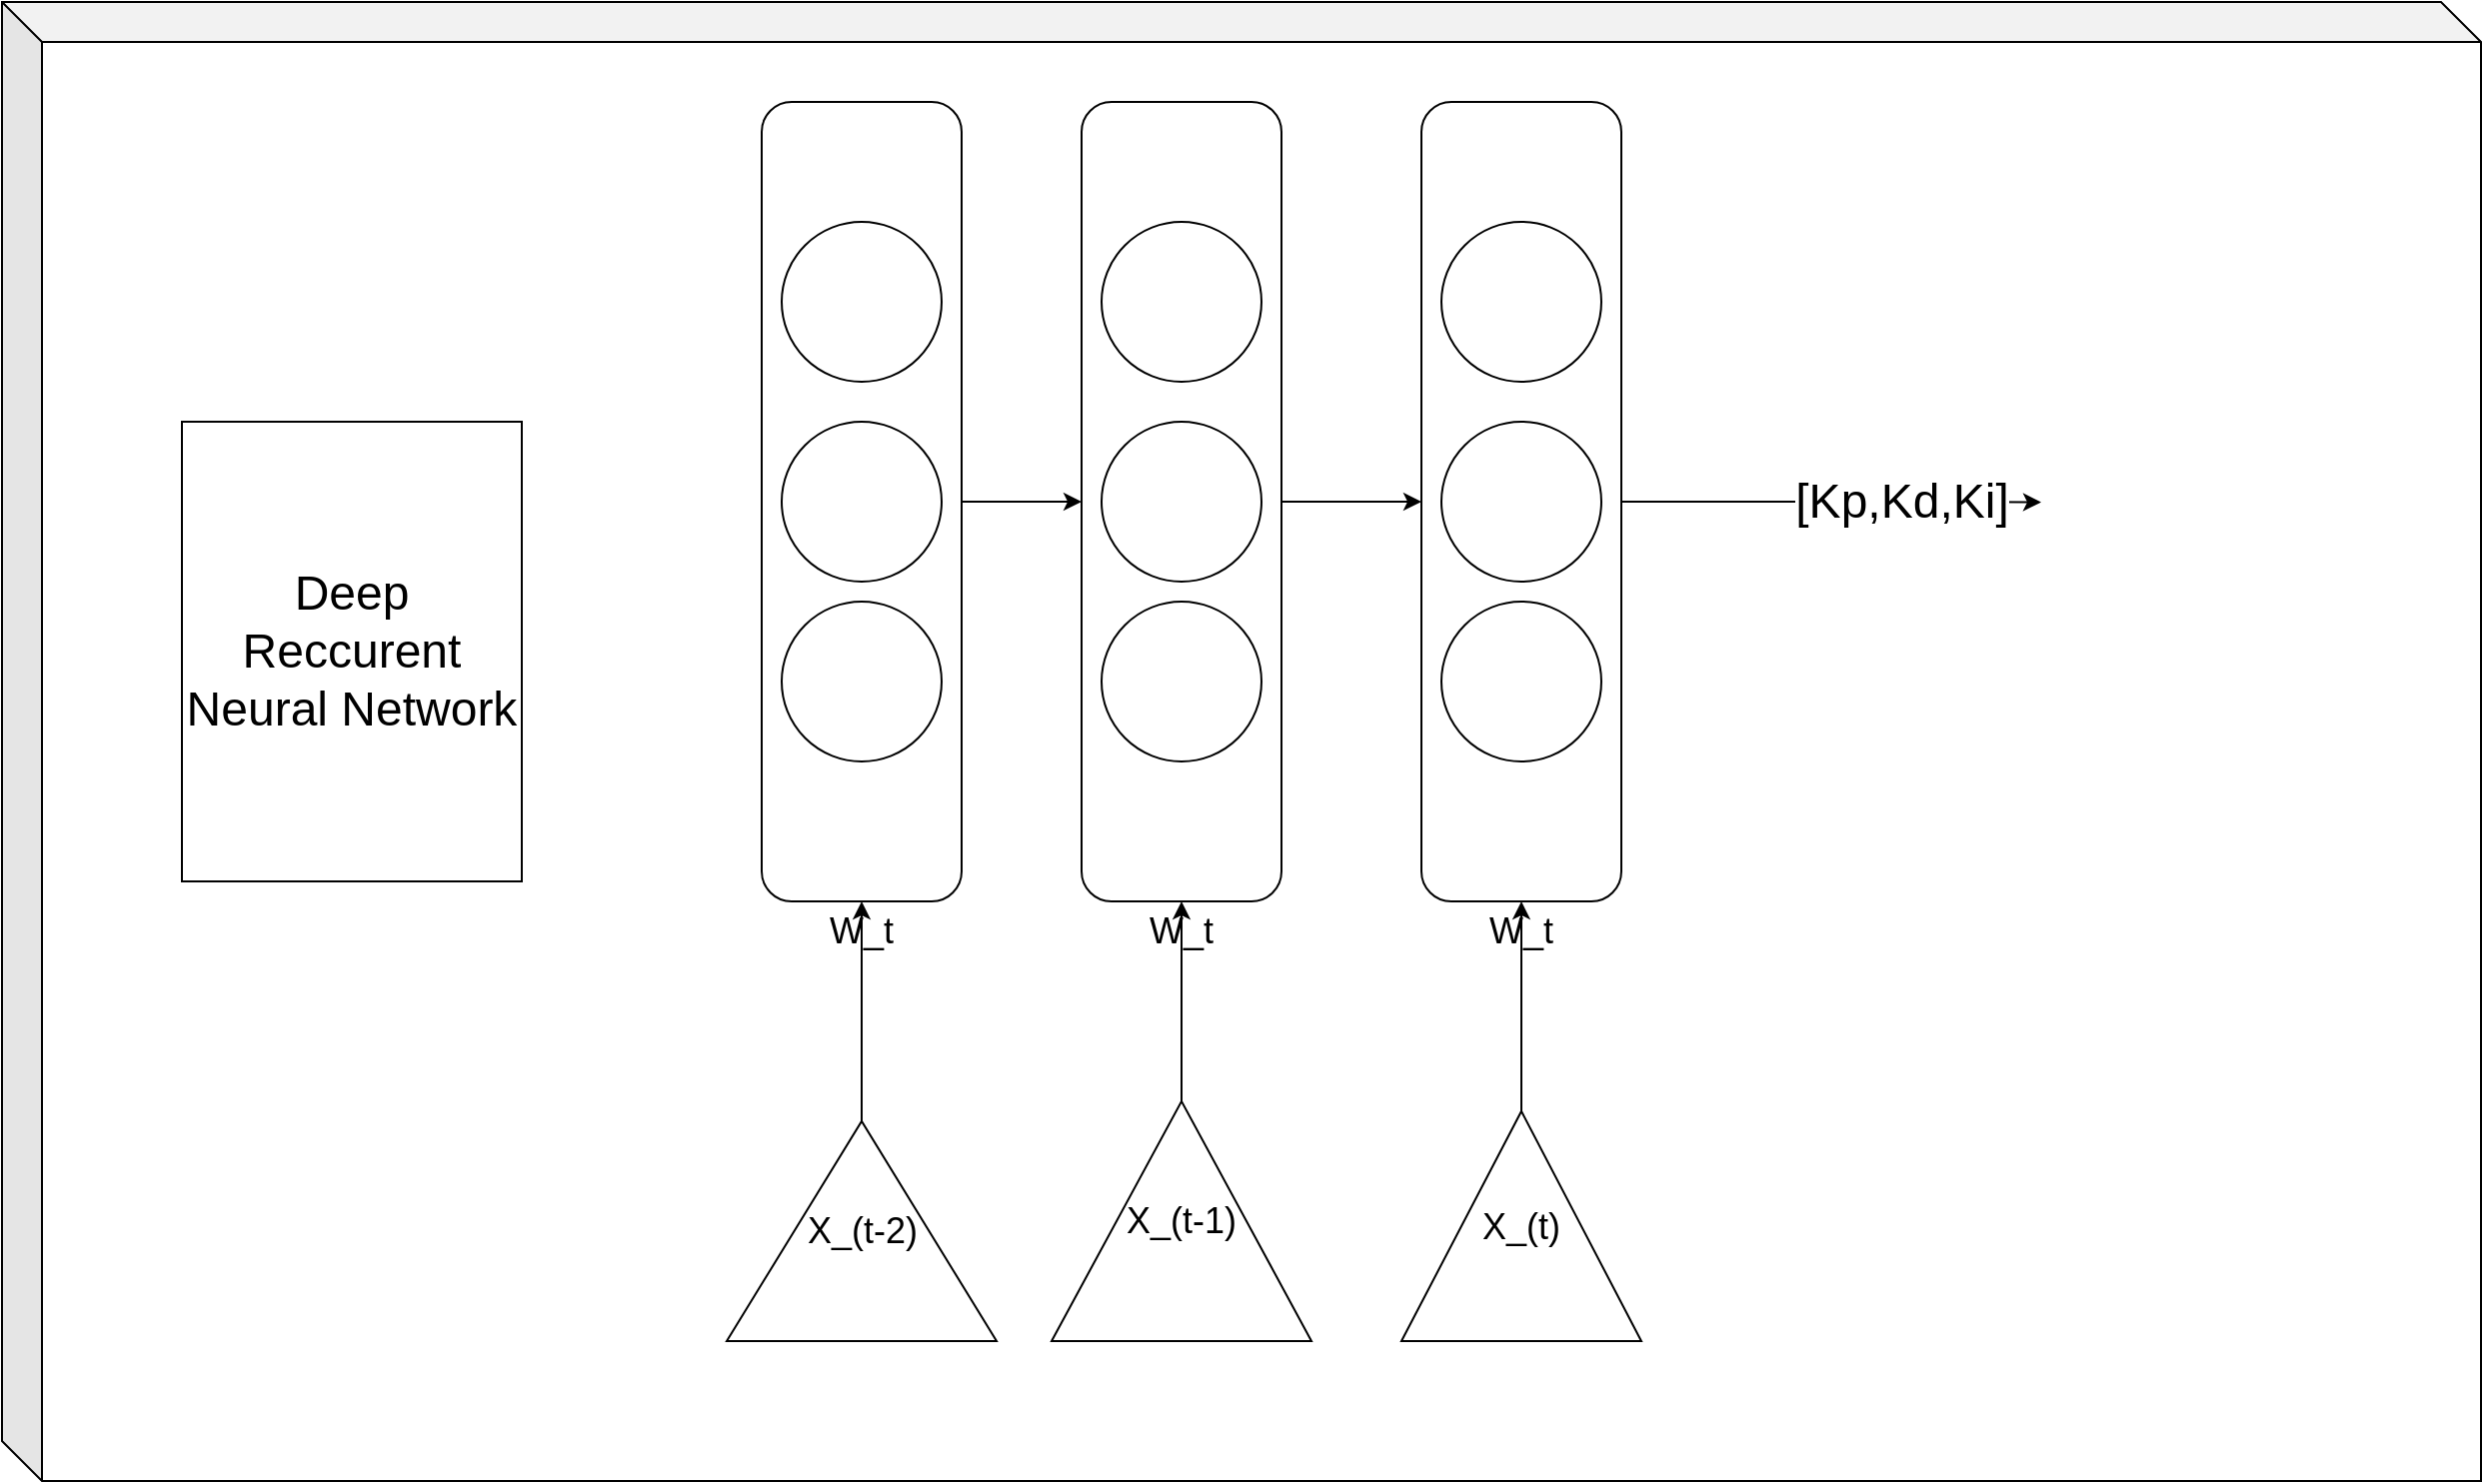 <mxfile version="21.2.8" type="device">
  <diagram name="Page-1" id="-HQTeehpdAGbnKUaKj_h">
    <mxGraphModel dx="2459" dy="992" grid="1" gridSize="10" guides="1" tooltips="1" connect="1" arrows="1" fold="1" page="1" pageScale="1" pageWidth="850" pageHeight="1100" math="0" shadow="0">
      <root>
        <mxCell id="0" />
        <mxCell id="1" parent="0" />
        <mxCell id="la51kNFiHTf-xQGP7l3h-1" value="" style="shape=cube;whiteSpace=wrap;html=1;boundedLbl=1;backgroundOutline=1;darkOpacity=0.05;darkOpacity2=0.1;" vertex="1" parent="1">
          <mxGeometry x="-70" y="680" width="1240" height="740" as="geometry" />
        </mxCell>
        <mxCell id="la51kNFiHTf-xQGP7l3h-2" style="edgeStyle=orthogonalEdgeStyle;rounded=0;orthogonalLoop=1;jettySize=auto;html=1;exitX=1;exitY=0.5;exitDx=0;exitDy=0;entryX=0;entryY=0.5;entryDx=0;entryDy=0;" edge="1" parent="1" source="la51kNFiHTf-xQGP7l3h-3" target="la51kNFiHTf-xQGP7l3h-9">
          <mxGeometry relative="1" as="geometry" />
        </mxCell>
        <mxCell id="la51kNFiHTf-xQGP7l3h-3" value="" style="rounded=1;whiteSpace=wrap;html=1;" vertex="1" parent="1">
          <mxGeometry x="310" y="730" width="100" height="400" as="geometry" />
        </mxCell>
        <mxCell id="la51kNFiHTf-xQGP7l3h-4" value="&lt;font style=&quot;font-size: 24px;&quot;&gt;Deep Reccurent Neural Network&lt;/font&gt;" style="rounded=0;whiteSpace=wrap;html=1;" vertex="1" parent="1">
          <mxGeometry x="20" y="890" width="170" height="230" as="geometry" />
        </mxCell>
        <mxCell id="la51kNFiHTf-xQGP7l3h-5" value="" style="ellipse;whiteSpace=wrap;html=1;aspect=fixed;" vertex="1" parent="1">
          <mxGeometry x="320" y="890" width="80" height="80" as="geometry" />
        </mxCell>
        <mxCell id="la51kNFiHTf-xQGP7l3h-6" value="" style="ellipse;whiteSpace=wrap;html=1;aspect=fixed;" vertex="1" parent="1">
          <mxGeometry x="320" y="790" width="80" height="80" as="geometry" />
        </mxCell>
        <mxCell id="la51kNFiHTf-xQGP7l3h-7" value="" style="ellipse;whiteSpace=wrap;html=1;aspect=fixed;" vertex="1" parent="1">
          <mxGeometry x="320" y="980" width="80" height="80" as="geometry" />
        </mxCell>
        <mxCell id="la51kNFiHTf-xQGP7l3h-8" style="edgeStyle=orthogonalEdgeStyle;rounded=0;orthogonalLoop=1;jettySize=auto;html=1;exitX=1;exitY=0.5;exitDx=0;exitDy=0;entryX=0;entryY=0.5;entryDx=0;entryDy=0;" edge="1" parent="1" source="la51kNFiHTf-xQGP7l3h-9" target="la51kNFiHTf-xQGP7l3h-14">
          <mxGeometry relative="1" as="geometry" />
        </mxCell>
        <mxCell id="la51kNFiHTf-xQGP7l3h-9" value="" style="rounded=1;whiteSpace=wrap;html=1;" vertex="1" parent="1">
          <mxGeometry x="470" y="730" width="100" height="400" as="geometry" />
        </mxCell>
        <mxCell id="la51kNFiHTf-xQGP7l3h-10" value="" style="ellipse;whiteSpace=wrap;html=1;aspect=fixed;" vertex="1" parent="1">
          <mxGeometry x="480" y="890" width="80" height="80" as="geometry" />
        </mxCell>
        <mxCell id="la51kNFiHTf-xQGP7l3h-11" value="" style="ellipse;whiteSpace=wrap;html=1;aspect=fixed;" vertex="1" parent="1">
          <mxGeometry x="480" y="790" width="80" height="80" as="geometry" />
        </mxCell>
        <mxCell id="la51kNFiHTf-xQGP7l3h-12" value="" style="ellipse;whiteSpace=wrap;html=1;aspect=fixed;" vertex="1" parent="1">
          <mxGeometry x="480" y="980" width="80" height="80" as="geometry" />
        </mxCell>
        <mxCell id="la51kNFiHTf-xQGP7l3h-13" value="&lt;font style=&quot;font-size: 24px;&quot;&gt;[Kp,Kd,Ki]&lt;br&gt;&lt;/font&gt;" style="edgeStyle=orthogonalEdgeStyle;rounded=0;orthogonalLoop=1;jettySize=auto;html=1;exitX=1;exitY=0.5;exitDx=0;exitDy=0;" edge="1" parent="1" source="la51kNFiHTf-xQGP7l3h-14">
          <mxGeometry x="0.333" relative="1" as="geometry">
            <mxPoint x="950" y="930.286" as="targetPoint" />
            <Array as="points">
              <mxPoint x="890" y="930" />
              <mxPoint x="890" y="930" />
            </Array>
            <mxPoint as="offset" />
          </mxGeometry>
        </mxCell>
        <mxCell id="la51kNFiHTf-xQGP7l3h-14" value="" style="rounded=1;whiteSpace=wrap;html=1;" vertex="1" parent="1">
          <mxGeometry x="640" y="730" width="100" height="400" as="geometry" />
        </mxCell>
        <mxCell id="la51kNFiHTf-xQGP7l3h-15" value="" style="ellipse;whiteSpace=wrap;html=1;aspect=fixed;" vertex="1" parent="1">
          <mxGeometry x="650" y="890" width="80" height="80" as="geometry" />
        </mxCell>
        <mxCell id="la51kNFiHTf-xQGP7l3h-16" value="" style="ellipse;whiteSpace=wrap;html=1;aspect=fixed;" vertex="1" parent="1">
          <mxGeometry x="650" y="790" width="80" height="80" as="geometry" />
        </mxCell>
        <mxCell id="la51kNFiHTf-xQGP7l3h-17" value="" style="ellipse;whiteSpace=wrap;html=1;aspect=fixed;" vertex="1" parent="1">
          <mxGeometry x="650" y="980" width="80" height="80" as="geometry" />
        </mxCell>
        <mxCell id="la51kNFiHTf-xQGP7l3h-18" value="&lt;font style=&quot;font-size: 18px;&quot;&gt;W_t&lt;/font&gt;" style="text;html=1;strokeColor=none;fillColor=none;align=center;verticalAlign=middle;whiteSpace=wrap;rounded=0;" vertex="1" parent="1">
          <mxGeometry x="330" y="1130" width="60" height="30" as="geometry" />
        </mxCell>
        <mxCell id="la51kNFiHTf-xQGP7l3h-19" value="&lt;font style=&quot;font-size: 18px;&quot;&gt;W_t&lt;/font&gt;" style="text;html=1;strokeColor=none;fillColor=none;align=center;verticalAlign=middle;whiteSpace=wrap;rounded=0;" vertex="1" parent="1">
          <mxGeometry x="490" y="1130" width="60" height="30" as="geometry" />
        </mxCell>
        <mxCell id="la51kNFiHTf-xQGP7l3h-20" value="&lt;font style=&quot;font-size: 18px;&quot;&gt;W_t&lt;/font&gt;" style="text;html=1;strokeColor=none;fillColor=none;align=center;verticalAlign=middle;whiteSpace=wrap;rounded=0;" vertex="1" parent="1">
          <mxGeometry x="660" y="1130" width="60" height="30" as="geometry" />
        </mxCell>
        <mxCell id="la51kNFiHTf-xQGP7l3h-21" style="edgeStyle=orthogonalEdgeStyle;rounded=0;orthogonalLoop=1;jettySize=auto;html=1;exitX=1;exitY=0.5;exitDx=0;exitDy=0;" edge="1" parent="1" source="la51kNFiHTf-xQGP7l3h-22" target="la51kNFiHTf-xQGP7l3h-3">
          <mxGeometry relative="1" as="geometry" />
        </mxCell>
        <mxCell id="la51kNFiHTf-xQGP7l3h-22" value="&lt;font style=&quot;font-size: 18px;&quot;&gt;X_(t-2)&lt;/font&gt;" style="triangle;whiteSpace=wrap;html=1;direction=north;" vertex="1" parent="1">
          <mxGeometry x="292.5" y="1240" width="135" height="110" as="geometry" />
        </mxCell>
        <mxCell id="la51kNFiHTf-xQGP7l3h-23" style="edgeStyle=orthogonalEdgeStyle;rounded=0;orthogonalLoop=1;jettySize=auto;html=1;exitX=1;exitY=0.5;exitDx=0;exitDy=0;" edge="1" parent="1" source="la51kNFiHTf-xQGP7l3h-24" target="la51kNFiHTf-xQGP7l3h-14">
          <mxGeometry relative="1" as="geometry" />
        </mxCell>
        <mxCell id="la51kNFiHTf-xQGP7l3h-24" value="&lt;font style=&quot;font-size: 18px;&quot;&gt;X_(t)&lt;/font&gt;" style="triangle;whiteSpace=wrap;html=1;direction=north;" vertex="1" parent="1">
          <mxGeometry x="630" y="1235" width="120" height="115" as="geometry" />
        </mxCell>
        <mxCell id="la51kNFiHTf-xQGP7l3h-25" style="edgeStyle=orthogonalEdgeStyle;rounded=0;orthogonalLoop=1;jettySize=auto;html=1;exitX=1;exitY=0.5;exitDx=0;exitDy=0;" edge="1" parent="1" source="la51kNFiHTf-xQGP7l3h-26" target="la51kNFiHTf-xQGP7l3h-9">
          <mxGeometry relative="1" as="geometry" />
        </mxCell>
        <mxCell id="la51kNFiHTf-xQGP7l3h-26" value="&lt;font style=&quot;font-size: 18px;&quot;&gt;X_(t-1)&lt;/font&gt;" style="triangle;whiteSpace=wrap;html=1;direction=north;" vertex="1" parent="1">
          <mxGeometry x="455" y="1230" width="130" height="120" as="geometry" />
        </mxCell>
      </root>
    </mxGraphModel>
  </diagram>
</mxfile>
